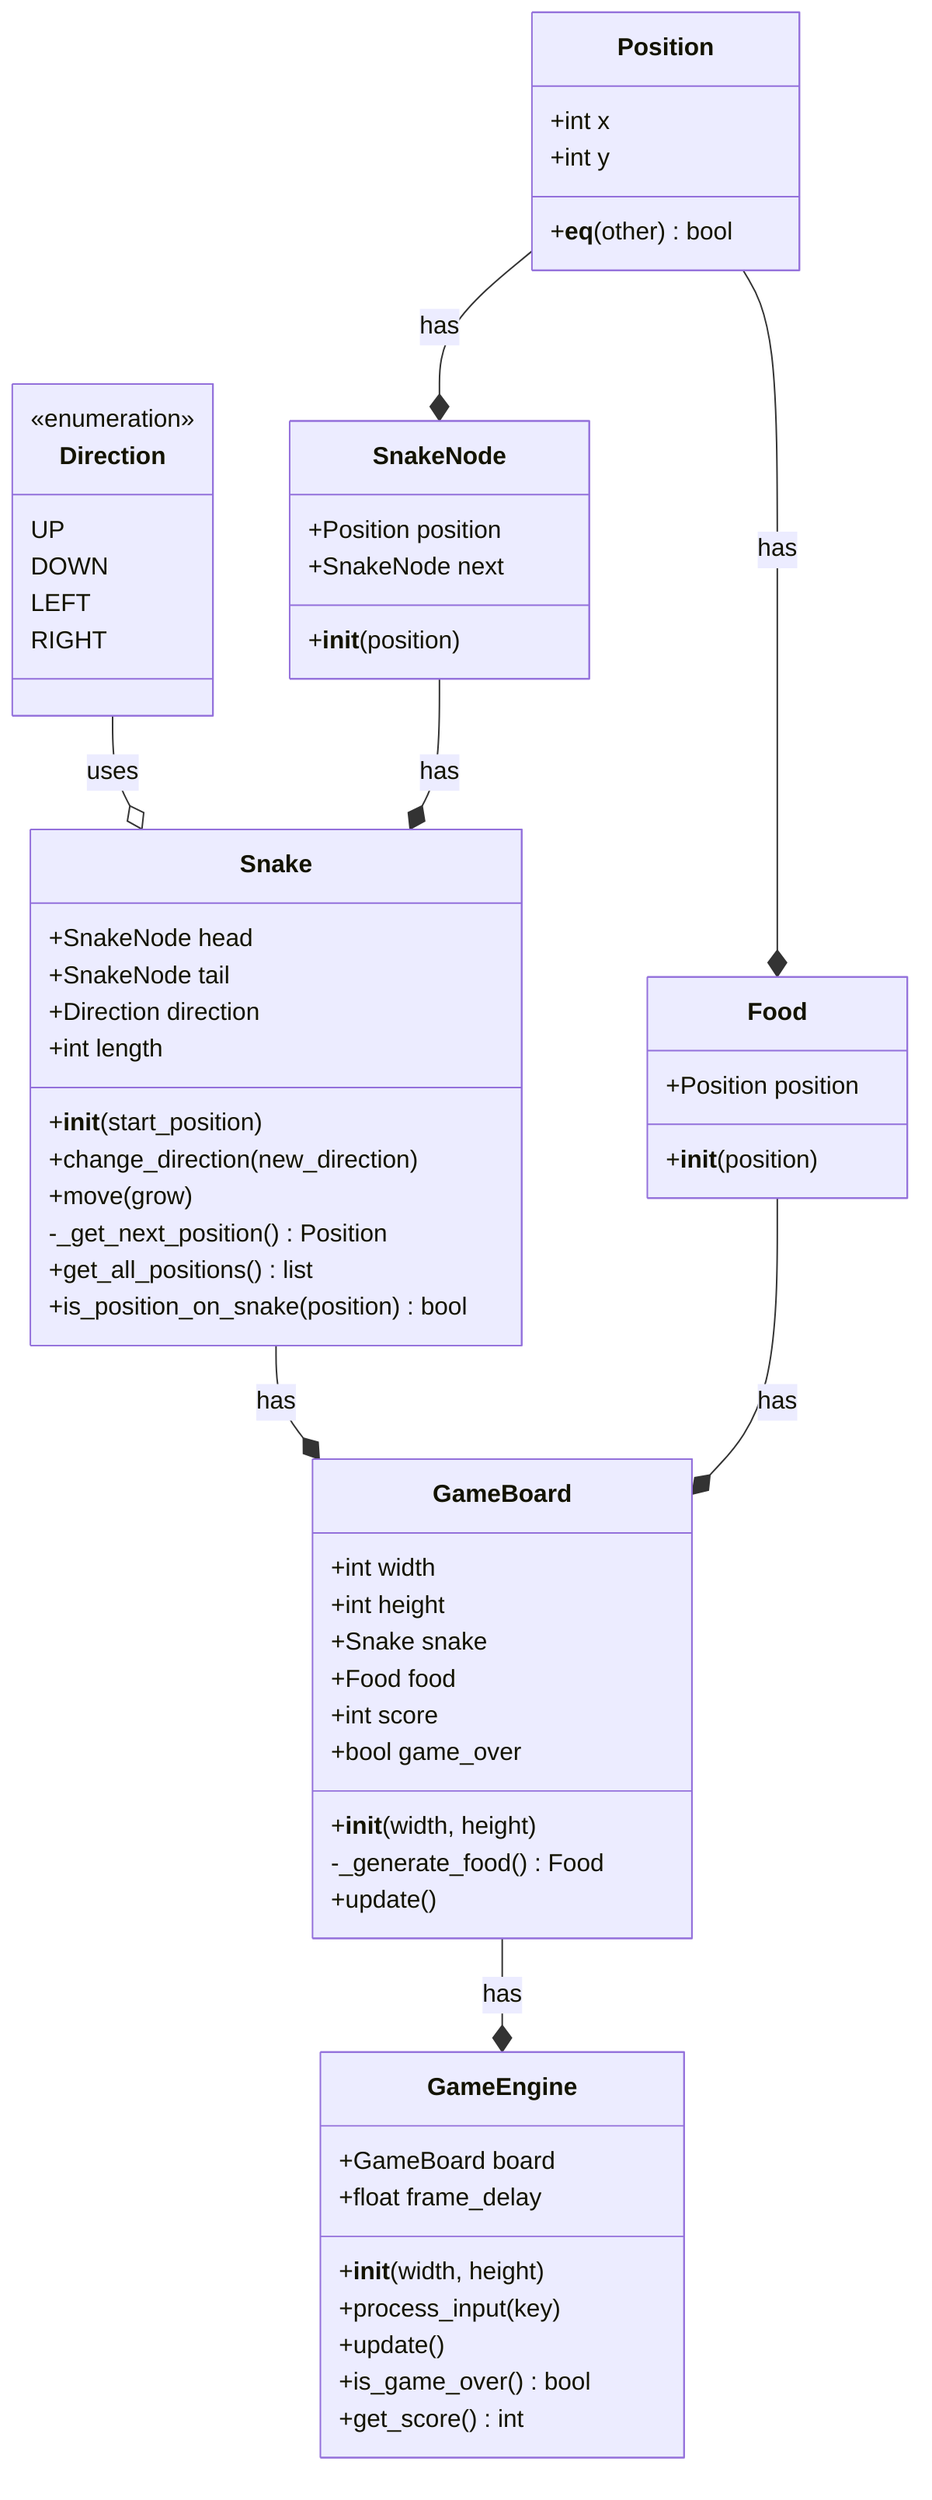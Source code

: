 classDiagram
    class Direction {
        <<enumeration>>
        UP
        DOWN
        LEFT
        RIGHT
    }
    
    class Position {
        +int x
        +int y
        +__eq__(other) bool
    }
    
    class SnakeNode {
        +Position position
        +SnakeNode next
        +__init__(position)
    }
    
    class Snake {
        +SnakeNode head
        +SnakeNode tail
        +Direction direction
        +int length
        +__init__(start_position)
        +change_direction(new_direction)
        +move(grow)
        -_get_next_position() Position
        +get_all_positions() list
        +is_position_on_snake(position) bool
    }
    
    class Food {
        +Position position
        +__init__(position)
    }
    
    class GameBoard {
        +int width
        +int height
        +Snake snake
        +Food food
        +int score
        +bool game_over
        +__init__(width, height)
        -_generate_food() Food
        +update()
    }
    
    class GameEngine {
        +GameBoard board
        +float frame_delay
        +__init__(width, height)
        +process_input(key)
        +update()
        +is_game_over() bool
        +get_score() int
    }
    
    Direction --o Snake : uses
    Position --* SnakeNode : has
    SnakeNode --* Snake : has
    Position --* Food : has
    Snake --* GameBoard : has
    Food --* GameBoard : has
    GameBoard --* GameEngine : has